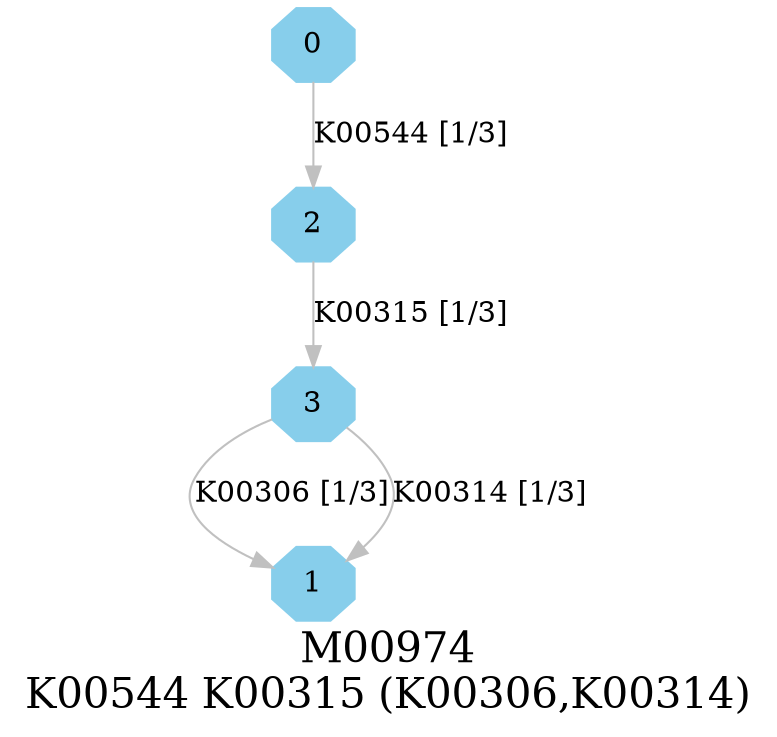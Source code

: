 digraph G {
graph [label="M00974
K00544 K00315 (K00306,K00314)",fontsize=20];
node [shape=box,style=filled];
edge [len=3,color=grey];
{node [width=.3,height=.3,shape=octagon,style=filled,color=skyblue] 0 1 2 3 }
0 -> 2 [label="K00544 [1/3]"];
2 -> 3 [label="K00315 [1/3]"];
3 -> 1 [label="K00306 [1/3]"];
3 -> 1 [label="K00314 [1/3]"];
}
